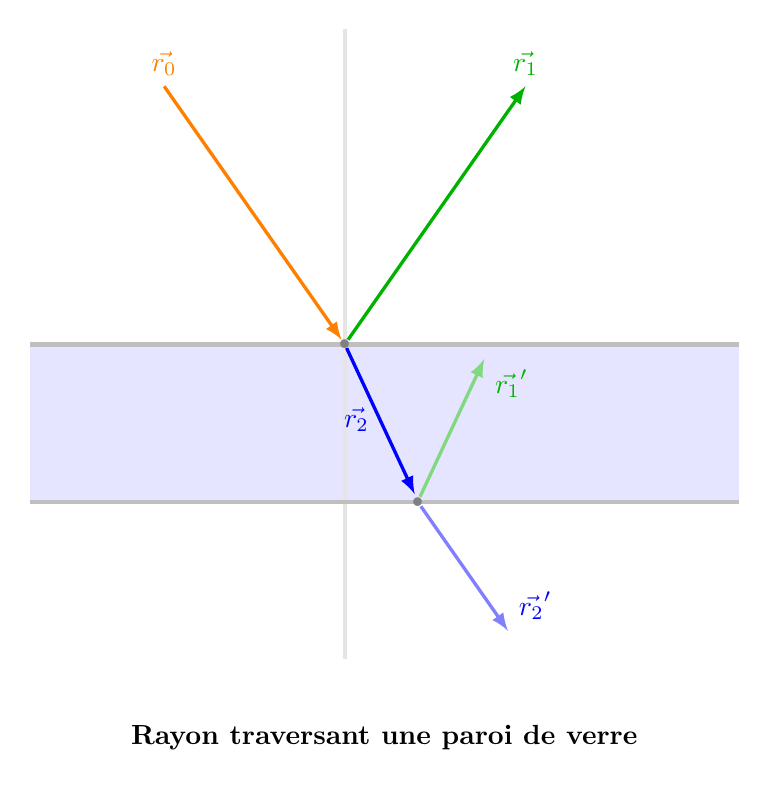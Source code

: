 \begin{tikzpicture}[scale=2]

\def\mythetain{35};
\def\mythetaout{25};

%\fill [blue!2] (-2,0) rectangle (3,2);
\fill [blue!10] (-2,0) rectangle (2.5,-1);
\draw[very thick, gray!20] (90:-2) -- (90:2);
\draw[ultra thick, lightgray] (-2,0) -- (2.5,0);
\draw[ultra thick, lightgray] (-2,-1) -- (2.5,-1);
%\draw[red,double] (90+\mythetain:0.9) arc({90+\mythetain}:90:0.9) node[midway, above]{$\theta_1$};
%\draw[red,double] (-90+\mythetaout:0.9) arc({\mythetaout-90}:-90:0.9) node[midway, below]{$\theta_2$};
%\draw[red,double] (90-\mythetain:1) arc({90-\mythetain}:90:1) node[midway, above]{$\theta_1$};
\node[gray, scale=3] at (0,0) {.};
\draw[<-,>=latex, shorten <=2pt, very thick, orange] (0,0) -- (90+\mythetain:2) node[above]{$\vec{r_0}$};
%\draw[dashed, thick, gray!50] (0,0) -- (90+\mythetain:-2); % node[above]{$\vec \ell$};


\draw[->,>=latex,  shorten <=2pt,very thick, green!70!black] (0,0) -- (90-\mythetain:2) node[above] {$\vec{r_1}$};

\draw[->,>=latex, shorten <=1.5pt, very thick, blue] (0,0) -- (\mythetaout-90:1.05) node [midway, left] {$\vec{r_2}$};

\coordinate (Q) at ({sin(\mythetaout)+0.04},-1);
\node[gray, scale=3] at (Q) {.};

\draw[->,>=latex,  shorten <=2pt,very thick, green!70!black!50] (Q) -- ++(90-\mythetaout:1) node[below right,green!70!black] {$\vec{r_1}'$};
\draw[->,>=latex, shorten <=2pt, very thick, blue!50] (Q) -- ++(90+\mythetain:-1) node[above right,blue]{$\vec{r_2}'$};
%\draw (0.1,0) -- ++(0,0.1) -- ++ (-0.1,0);



%\node[blue] at (2,1) {milieu d'indice $n_1$};
%\node[blue] at (2,-1) {milieu d'indice $n_2$};

\node at (0.25,-2.5) {\bf Rayon traversant une paroi de verre};

\end{tikzpicture}